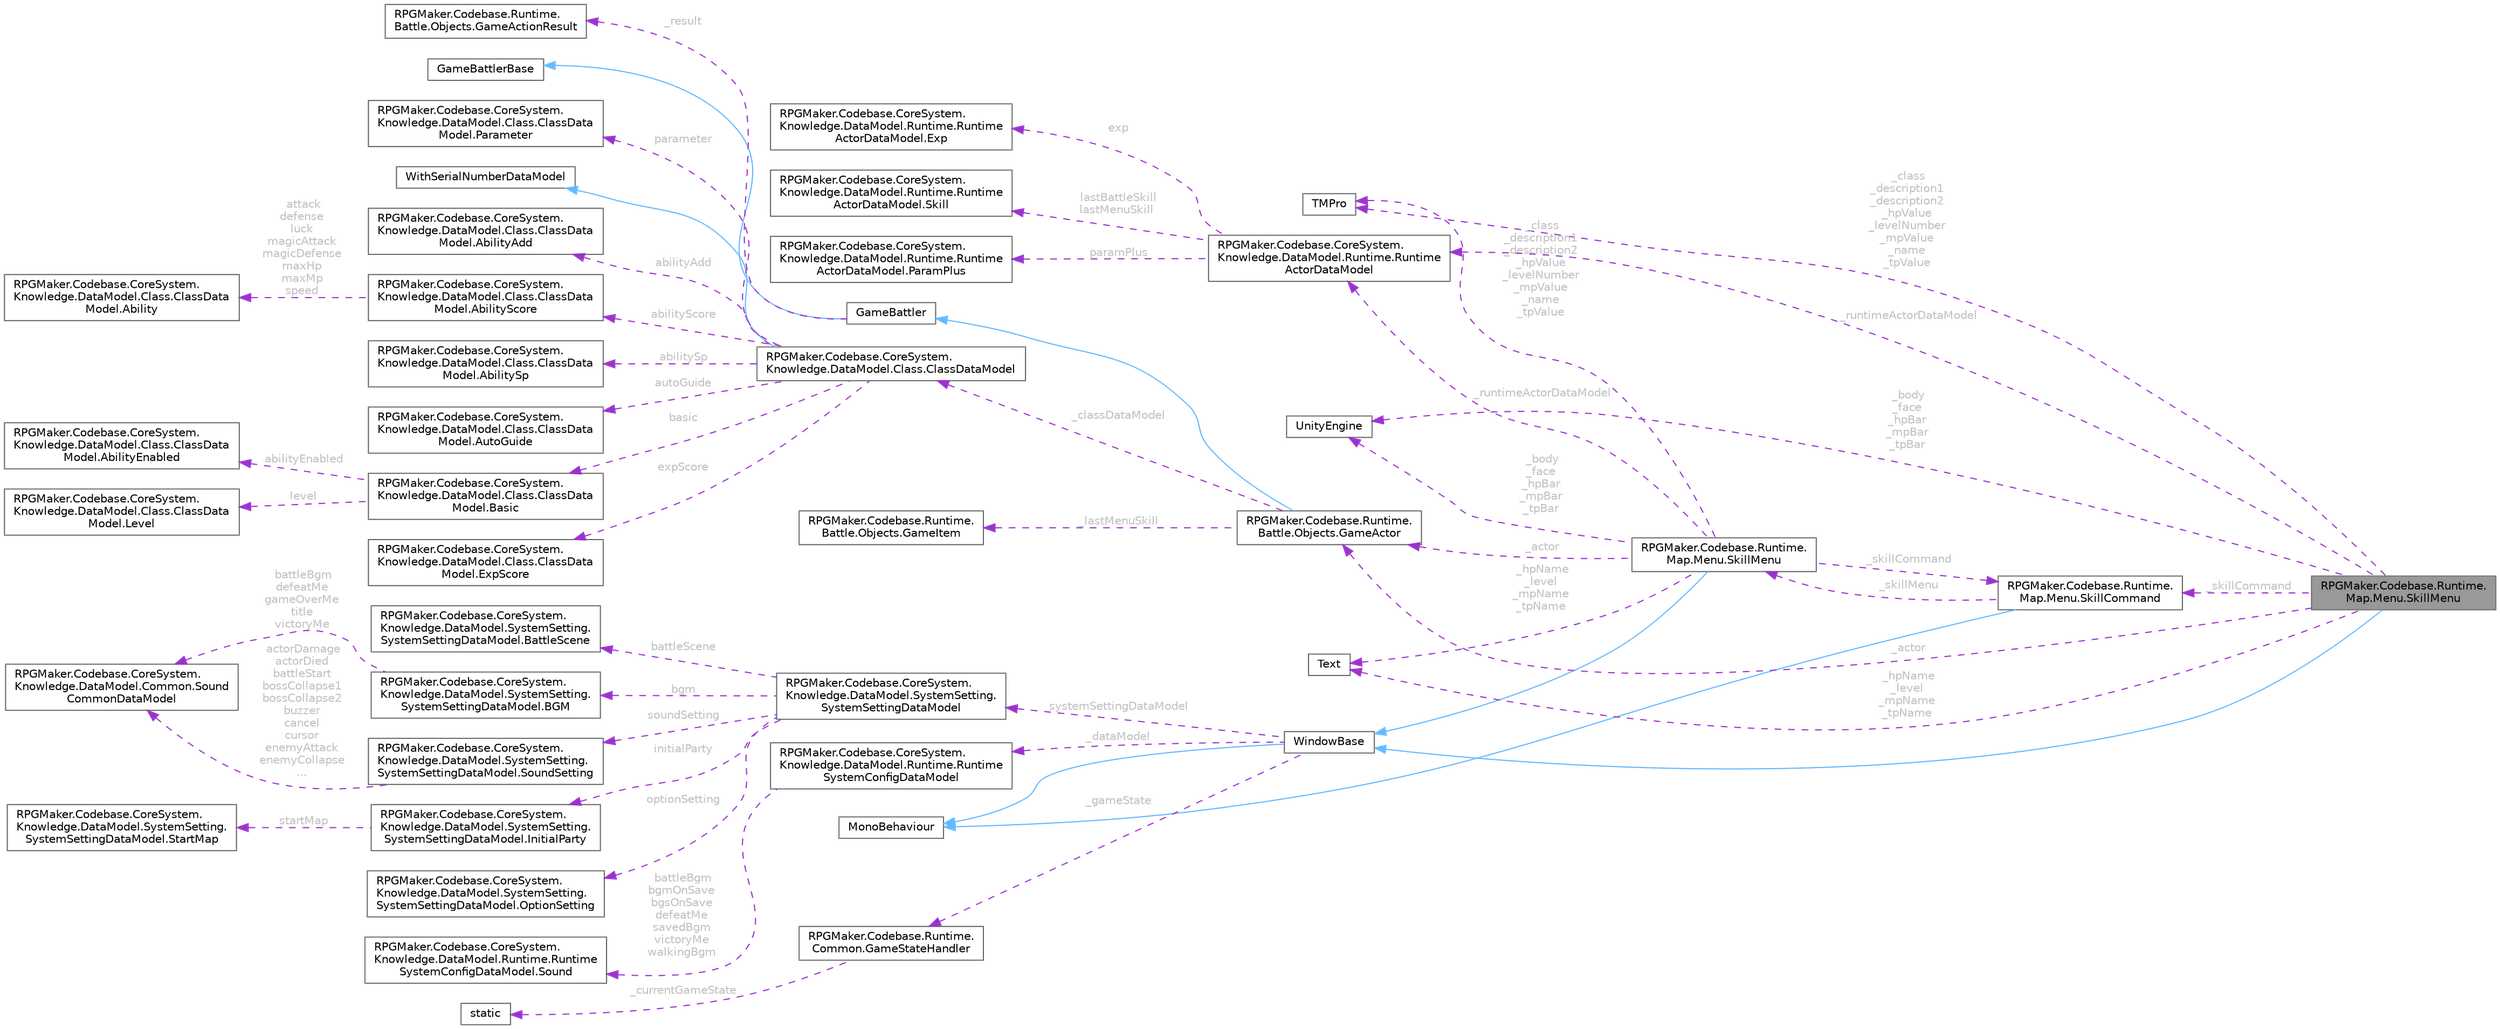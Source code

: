 digraph "RPGMaker.Codebase.Runtime.Map.Menu.SkillMenu"
{
 // LATEX_PDF_SIZE
  bgcolor="transparent";
  edge [fontname=Helvetica,fontsize=10,labelfontname=Helvetica,labelfontsize=10];
  node [fontname=Helvetica,fontsize=10,shape=box,height=0.2,width=0.4];
  rankdir="LR";
  Node1 [id="Node000001",label="RPGMaker.Codebase.Runtime.\lMap.Menu.SkillMenu",height=0.2,width=0.4,color="gray40", fillcolor="grey60", style="filled", fontcolor="black",tooltip="スキル・メニュー"];
  Node2 -> Node1 [id="edge1_Node000001_Node000002",dir="back",color="steelblue1",style="solid",tooltip=" "];
  Node2 [id="Node000002",label="WindowBase",height=0.2,width=0.4,color="gray40", fillcolor="white", style="filled",URL="$d4/d52/class_r_p_g_maker_1_1_codebase_1_1_runtime_1_1_common_1_1_window_base.html",tooltip="😁 ウィンドウ・ベース"];
  Node3 -> Node2 [id="edge2_Node000002_Node000003",dir="back",color="steelblue1",style="solid",tooltip=" "];
  Node3 [id="Node000003",label="MonoBehaviour",height=0.2,width=0.4,color="gray40", fillcolor="white", style="filled",tooltip=" "];
  Node4 -> Node2 [id="edge3_Node000002_Node000004",dir="back",color="darkorchid3",style="dashed",tooltip=" ",label=" _gameState",fontcolor="grey" ];
  Node4 [id="Node000004",label="RPGMaker.Codebase.Runtime.\lCommon.GameStateHandler",height=0.2,width=0.4,color="gray40", fillcolor="white", style="filled",URL="$de/d2c/class_r_p_g_maker_1_1_codebase_1_1_runtime_1_1_common_1_1_game_state_handler.html",tooltip="😁 ゲーム実行中の、ゲームの状態を保持するクラス"];
  Node5 -> Node4 [id="edge4_Node000004_Node000005",dir="back",color="darkorchid3",style="dashed",tooltip=" ",label=" _currentGameState",fontcolor="grey" ];
  Node5 [id="Node000005",label="static",height=0.2,width=0.4,color="gray40", fillcolor="white", style="filled",tooltip=" "];
  Node6 -> Node2 [id="edge5_Node000002_Node000006",dir="back",color="darkorchid3",style="dashed",tooltip=" ",label=" systemSettingDataModel",fontcolor="grey" ];
  Node6 [id="Node000006",label="RPGMaker.Codebase.CoreSystem.\lKnowledge.DataModel.SystemSetting.\lSystemSettingDataModel",height=0.2,width=0.4,color="gray40", fillcolor="white", style="filled",URL="$d0/dd2/class_r_p_g_maker_1_1_codebase_1_1_core_system_1_1_knowledge_1_1_data_model_1_1_system_setting_1_1_system_setting_data_model.html",tooltip="😁 システム設定データ・モデル"];
  Node7 -> Node6 [id="edge6_Node000006_Node000007",dir="back",color="darkorchid3",style="dashed",tooltip=" ",label=" battleScene",fontcolor="grey" ];
  Node7 [id="Node000007",label="RPGMaker.Codebase.CoreSystem.\lKnowledge.DataModel.SystemSetting.\lSystemSettingDataModel.BattleScene",height=0.2,width=0.4,color="gray40", fillcolor="white", style="filled",URL="$df/d0c/class_r_p_g_maker_1_1_codebase_1_1_core_system_1_1_knowledge_1_1_data_model_1_1_system_setting_17ce0ed53697912195b01e8a552e37932.html",tooltip="😁 戦闘シーン"];
  Node8 -> Node6 [id="edge7_Node000006_Node000008",dir="back",color="darkorchid3",style="dashed",tooltip=" ",label=" bgm",fontcolor="grey" ];
  Node8 [id="Node000008",label="RPGMaker.Codebase.CoreSystem.\lKnowledge.DataModel.SystemSetting.\lSystemSettingDataModel.BGM",height=0.2,width=0.4,color="gray40", fillcolor="white", style="filled",URL="$d8/d7d/class_r_p_g_maker_1_1_codebase_1_1_core_system_1_1_knowledge_1_1_data_model_1_1_system_setting_13c37c0ac7a3e126c1b06c1462a6db3a9.html",tooltip="😁 背景音楽"];
  Node9 -> Node8 [id="edge8_Node000008_Node000009",dir="back",color="darkorchid3",style="dashed",tooltip=" ",label=" battleBgm\ndefeatMe\ngameOverMe\ntitle\nvictoryMe",fontcolor="grey" ];
  Node9 [id="Node000009",label="RPGMaker.Codebase.CoreSystem.\lKnowledge.DataModel.Common.Sound\lCommonDataModel",height=0.2,width=0.4,color="gray40", fillcolor="white", style="filled",URL="$df/dcd/class_r_p_g_maker_1_1_codebase_1_1_core_system_1_1_knowledge_1_1_data_model_1_1_common_1_1_sound_common_data_model.html",tooltip="😁 音共通データ・モデル"];
  Node10 -> Node6 [id="edge9_Node000006_Node000010",dir="back",color="darkorchid3",style="dashed",tooltip=" ",label=" initialParty",fontcolor="grey" ];
  Node10 [id="Node000010",label="RPGMaker.Codebase.CoreSystem.\lKnowledge.DataModel.SystemSetting.\lSystemSettingDataModel.InitialParty",height=0.2,width=0.4,color="gray40", fillcolor="white", style="filled",URL="$dc/dfb/class_r_p_g_maker_1_1_codebase_1_1_core_system_1_1_knowledge_1_1_data_model_1_1_system_setting_1539107dbc80fc9072f4fd2f8782921fe.html",tooltip="😁 初期パーティー"];
  Node11 -> Node10 [id="edge10_Node000010_Node000011",dir="back",color="darkorchid3",style="dashed",tooltip=" ",label=" startMap",fontcolor="grey" ];
  Node11 [id="Node000011",label="RPGMaker.Codebase.CoreSystem.\lKnowledge.DataModel.SystemSetting.\lSystemSettingDataModel.StartMap",height=0.2,width=0.4,color="gray40", fillcolor="white", style="filled",URL="$dd/d74/class_r_p_g_maker_1_1_codebase_1_1_core_system_1_1_knowledge_1_1_data_model_1_1_system_setting_1783ee6b6efe4675c8c39db7c7a3a93f6.html",tooltip="😁 開始マップ"];
  Node12 -> Node6 [id="edge11_Node000006_Node000012",dir="back",color="darkorchid3",style="dashed",tooltip=" ",label=" optionSetting",fontcolor="grey" ];
  Node12 [id="Node000012",label="RPGMaker.Codebase.CoreSystem.\lKnowledge.DataModel.SystemSetting.\lSystemSettingDataModel.OptionSetting",height=0.2,width=0.4,color="gray40", fillcolor="white", style="filled",URL="$d8/d86/class_r_p_g_maker_1_1_codebase_1_1_core_system_1_1_knowledge_1_1_data_model_1_1_system_setting_10d0bcdd35160aa829ac5668189dd2dd2.html",tooltip="😁 オプション設定"];
  Node13 -> Node6 [id="edge12_Node000006_Node000013",dir="back",color="darkorchid3",style="dashed",tooltip=" ",label=" soundSetting",fontcolor="grey" ];
  Node13 [id="Node000013",label="RPGMaker.Codebase.CoreSystem.\lKnowledge.DataModel.SystemSetting.\lSystemSettingDataModel.SoundSetting",height=0.2,width=0.4,color="gray40", fillcolor="white", style="filled",URL="$d9/d59/class_r_p_g_maker_1_1_codebase_1_1_core_system_1_1_knowledge_1_1_data_model_1_1_system_setting_1fc90e68ad3a4642899cf508b2c75ae0f.html",tooltip="😁 音設定"];
  Node9 -> Node13 [id="edge13_Node000013_Node000009",dir="back",color="darkorchid3",style="dashed",tooltip=" ",label=" actorDamage\nactorDied\nbattleStart\nbossCollapse1\nbossCollapse2\nbuzzer\ncancel\ncursor\nenemyAttack\nenemyCollapse\n...",fontcolor="grey" ];
  Node14 -> Node2 [id="edge14_Node000002_Node000014",dir="back",color="darkorchid3",style="dashed",tooltip=" ",label=" _dataModel",fontcolor="grey" ];
  Node14 [id="Node000014",label="RPGMaker.Codebase.CoreSystem.\lKnowledge.DataModel.Runtime.Runtime\lSystemConfigDataModel",height=0.2,width=0.4,color="gray40", fillcolor="white", style="filled",URL="$dc/d28/class_r_p_g_maker_1_1_codebase_1_1_core_system_1_1_knowledge_1_1_data_model_1_1_runtime_1_1_runtime_system_config_data_model.html",tooltip="😁 実行時システム設定データ・モデル"];
  Node15 -> Node14 [id="edge15_Node000014_Node000015",dir="back",color="darkorchid3",style="dashed",tooltip=" ",label=" battleBgm\nbgmOnSave\nbgsOnSave\ndefeatMe\nsavedBgm\nvictoryMe\nwalkingBgm",fontcolor="grey" ];
  Node15 [id="Node000015",label="RPGMaker.Codebase.CoreSystem.\lKnowledge.DataModel.Runtime.Runtime\lSystemConfigDataModel.Sound",height=0.2,width=0.4,color="gray40", fillcolor="white", style="filled",URL="$de/d30/class_r_p_g_maker_1_1_codebase_1_1_core_system_1_1_knowledge_1_1_data_model_1_1_runtime_1_1_runtc183c944cc34eae5d27229c3eef23a60.html",tooltip="😁 音"];
  Node16 -> Node1 [id="edge16_Node000001_Node000016",dir="back",color="darkorchid3",style="dashed",tooltip=" ",label=" _class\n_description1\n_description2\n_hpValue\n_levelNumber\n_mpValue\n_name\n_tpValue",fontcolor="grey" ];
  Node16 [id="Node000016",label="TMPro",height=0.2,width=0.4,color="gray40", fillcolor="white", style="filled",tooltip=" "];
  Node17 -> Node1 [id="edge17_Node000001_Node000017",dir="back",color="darkorchid3",style="dashed",tooltip=" ",label=" _body\n_face\n_hpBar\n_mpBar\n_tpBar",fontcolor="grey" ];
  Node17 [id="Node000017",label="UnityEngine",height=0.2,width=0.4,color="gray40", fillcolor="white", style="filled",tooltip=" "];
  Node18 -> Node1 [id="edge18_Node000001_Node000018",dir="back",color="darkorchid3",style="dashed",tooltip=" ",label=" _hpName\n_level\n_mpName\n_tpName",fontcolor="grey" ];
  Node18 [id="Node000018",label="Text",height=0.2,width=0.4,color="gray40", fillcolor="white", style="filled",tooltip=" "];
  Node19 -> Node1 [id="edge19_Node000001_Node000019",dir="back",color="darkorchid3",style="dashed",tooltip=" ",label=" _runtimeActorDataModel",fontcolor="grey" ];
  Node19 [id="Node000019",label="RPGMaker.Codebase.CoreSystem.\lKnowledge.DataModel.Runtime.Runtime\lActorDataModel",height=0.2,width=0.4,color="gray40", fillcolor="white", style="filled",URL="$de/d8f/class_r_p_g_maker_1_1_codebase_1_1_core_system_1_1_knowledge_1_1_data_model_1_1_runtime_1_1_runtime_actor_data_model.html",tooltip="😁 実行時アクター・データ・モデル"];
  Node20 -> Node19 [id="edge20_Node000019_Node000020",dir="back",color="darkorchid3",style="dashed",tooltip=" ",label=" exp",fontcolor="grey" ];
  Node20 [id="Node000020",label="RPGMaker.Codebase.CoreSystem.\lKnowledge.DataModel.Runtime.Runtime\lActorDataModel.Exp",height=0.2,width=0.4,color="gray40", fillcolor="white", style="filled",URL="$d3/d3e/class_r_p_g_maker_1_1_codebase_1_1_core_system_1_1_knowledge_1_1_data_model_1_1_runtime_1_1_runtime_actor_data_model_1_1_exp.html",tooltip="😁 経験値"];
  Node21 -> Node19 [id="edge21_Node000019_Node000021",dir="back",color="darkorchid3",style="dashed",tooltip=" ",label=" lastBattleSkill\nlastMenuSkill",fontcolor="grey" ];
  Node21 [id="Node000021",label="RPGMaker.Codebase.CoreSystem.\lKnowledge.DataModel.Runtime.Runtime\lActorDataModel.Skill",height=0.2,width=0.4,color="gray40", fillcolor="white", style="filled",URL="$d0/dcc/class_r_p_g_maker_1_1_codebase_1_1_core_system_1_1_knowledge_1_1_data_model_1_1_runtime_1_1_runtime_actor_data_model_1_1_skill.html",tooltip="😁 スキル"];
  Node22 -> Node19 [id="edge22_Node000019_Node000022",dir="back",color="darkorchid3",style="dashed",tooltip=" ",label=" paramPlus",fontcolor="grey" ];
  Node22 [id="Node000022",label="RPGMaker.Codebase.CoreSystem.\lKnowledge.DataModel.Runtime.Runtime\lActorDataModel.ParamPlus",height=0.2,width=0.4,color="gray40", fillcolor="white", style="filled",URL="$d4/df6/class_r_p_g_maker_1_1_codebase_1_1_core_system_1_1_knowledge_1_1_data_model_1_1_runtime_1_1_runt028626bb8ddb1d96c152ecaf3e94d30f.html",tooltip="😁 引数足す"];
  Node23 -> Node1 [id="edge23_Node000001_Node000023",dir="back",color="darkorchid3",style="dashed",tooltip=" ",label=" _skillCommand",fontcolor="grey" ];
  Node23 [id="Node000023",label="RPGMaker.Codebase.Runtime.\lMap.Menu.SkillCommand",height=0.2,width=0.4,color="gray40", fillcolor="white", style="filled",URL="$dd/d31/class_r_p_g_maker_1_1_codebase_1_1_runtime_1_1_map_1_1_menu_1_1_skill_command.html",tooltip="スキル・コマンド"];
  Node3 -> Node23 [id="edge24_Node000023_Node000003",dir="back",color="steelblue1",style="solid",tooltip=" "];
  Node24 -> Node23 [id="edge25_Node000023_Node000024",dir="back",color="darkorchid3",style="dashed",tooltip=" ",label=" _skillMenu",fontcolor="grey" ];
  Node24 [id="Node000024",label="RPGMaker.Codebase.Runtime.\lMap.Menu.SkillMenu",height=0.2,width=0.4,color="gray40", fillcolor="white", style="filled",URL="$db/d40/class_r_p_g_maker_1_1_codebase_1_1_runtime_1_1_map_1_1_menu_1_1_skill_menu.html",tooltip="スキル・メニュー"];
  Node2 -> Node24 [id="edge26_Node000024_Node000002",dir="back",color="steelblue1",style="solid",tooltip=" "];
  Node16 -> Node24 [id="edge27_Node000024_Node000016",dir="back",color="darkorchid3",style="dashed",tooltip=" ",label=" _class\n_description1\n_description2\n_hpValue\n_levelNumber\n_mpValue\n_name\n_tpValue",fontcolor="grey" ];
  Node17 -> Node24 [id="edge28_Node000024_Node000017",dir="back",color="darkorchid3",style="dashed",tooltip=" ",label=" _body\n_face\n_hpBar\n_mpBar\n_tpBar",fontcolor="grey" ];
  Node18 -> Node24 [id="edge29_Node000024_Node000018",dir="back",color="darkorchid3",style="dashed",tooltip=" ",label=" _hpName\n_level\n_mpName\n_tpName",fontcolor="grey" ];
  Node19 -> Node24 [id="edge30_Node000024_Node000019",dir="back",color="darkorchid3",style="dashed",tooltip=" ",label=" _runtimeActorDataModel",fontcolor="grey" ];
  Node23 -> Node24 [id="edge31_Node000024_Node000023",dir="back",color="darkorchid3",style="dashed",tooltip=" ",label=" _skillCommand",fontcolor="grey" ];
  Node25 -> Node24 [id="edge32_Node000024_Node000025",dir="back",color="darkorchid3",style="dashed",tooltip=" ",label=" _actor",fontcolor="grey" ];
  Node25 [id="Node000025",label="RPGMaker.Codebase.Runtime.\lBattle.Objects.GameActor",height=0.2,width=0.4,color="gray40", fillcolor="white", style="filled",URL="$db/dfc/class_r_p_g_maker_1_1_codebase_1_1_runtime_1_1_battle_1_1_objects_1_1_game_actor.html",tooltip="😁 アクターのパラメータの取得、画像の設定、戦闘の処理とサイドビュー時の画像処理を行うクラス"];
  Node26 -> Node25 [id="edge33_Node000025_Node000026",dir="back",color="steelblue1",style="solid",tooltip=" "];
  Node26 [id="Node000026",label="GameBattler",height=0.2,width=0.4,color="gray40", fillcolor="white", style="filled",URL="$d6/de6/class_r_p_g_maker_1_1_codebase_1_1_runtime_1_1_battle_1_1_objects_1_1_game_battler.html",tooltip="😁 戦闘シーンでのアイコンやアニメーションを含む、バトラーの動作を制御する"];
  Node27 -> Node26 [id="edge34_Node000026_Node000027",dir="back",color="steelblue1",style="solid",tooltip=" "];
  Node27 [id="Node000027",label="GameBattlerBase",height=0.2,width=0.4,color="gray40", fillcolor="white", style="filled",URL="$d2/d70/class_r_p_g_maker_1_1_codebase_1_1_runtime_1_1_battle_1_1_objects_1_1_game_battler_base.html",tooltip="😁 BattleManager に保持され、戦闘シーンでのパラメータの計算に利用される"];
  Node28 -> Node26 [id="edge35_Node000026_Node000028",dir="back",color="darkorchid3",style="dashed",tooltip=" ",label=" _result",fontcolor="grey" ];
  Node28 [id="Node000028",label="RPGMaker.Codebase.Runtime.\lBattle.Objects.GameActionResult",height=0.2,width=0.4,color="gray40", fillcolor="white", style="filled",URL="$db/d27/class_r_p_g_maker_1_1_codebase_1_1_runtime_1_1_battle_1_1_objects_1_1_game_action_result.html",tooltip="😁 Game_Action の結果を記述したオブジェクト"];
  Node29 -> Node25 [id="edge36_Node000025_Node000029",dir="back",color="darkorchid3",style="dashed",tooltip=" ",label=" _classDataModel",fontcolor="grey" ];
  Node29 [id="Node000029",label="RPGMaker.Codebase.CoreSystem.\lKnowledge.DataModel.Class.ClassDataModel",height=0.2,width=0.4,color="gray40", fillcolor="white", style="filled",URL="$df/d3c/class_r_p_g_maker_1_1_codebase_1_1_core_system_1_1_knowledge_1_1_data_model_1_1_class_1_1_class_data_model.html",tooltip="😁 クラス・データ・モデル"];
  Node30 -> Node29 [id="edge37_Node000029_Node000030",dir="back",color="steelblue1",style="solid",tooltip=" "];
  Node30 [id="Node000030",label="WithSerialNumberDataModel",height=0.2,width=0.4,color="gray40", fillcolor="white", style="filled",tooltip=" "];
  Node31 -> Node29 [id="edge38_Node000029_Node000031",dir="back",color="darkorchid3",style="dashed",tooltip=" ",label=" abilityAdd",fontcolor="grey" ];
  Node31 [id="Node000031",label="RPGMaker.Codebase.CoreSystem.\lKnowledge.DataModel.Class.ClassData\lModel.AbilityAdd",height=0.2,width=0.4,color="gray40", fillcolor="white", style="filled",URL="$d7/dd4/class_r_p_g_maker_1_1_codebase_1_1_core_system_1_1_knowledge_1_1_data_model_1_1_class_1_1_class_data_model_1_1_ability_add.html",tooltip="😁 能力追加"];
  Node32 -> Node29 [id="edge39_Node000029_Node000032",dir="back",color="darkorchid3",style="dashed",tooltip=" ",label=" abilityScore",fontcolor="grey" ];
  Node32 [id="Node000032",label="RPGMaker.Codebase.CoreSystem.\lKnowledge.DataModel.Class.ClassData\lModel.AbilityScore",height=0.2,width=0.4,color="gray40", fillcolor="white", style="filled",URL="$df/d20/class_r_p_g_maker_1_1_codebase_1_1_core_system_1_1_knowledge_1_1_data_model_1_1_class_1_1_class_data_model_1_1_ability_score.html",tooltip="😁 能力スコア"];
  Node33 -> Node32 [id="edge40_Node000032_Node000033",dir="back",color="darkorchid3",style="dashed",tooltip=" ",label=" attack\ndefense\nluck\nmagicAttack\nmagicDefense\nmaxHp\nmaxMp\nspeed",fontcolor="grey" ];
  Node33 [id="Node000033",label="RPGMaker.Codebase.CoreSystem.\lKnowledge.DataModel.Class.ClassData\lModel.Ability",height=0.2,width=0.4,color="gray40", fillcolor="white", style="filled",URL="$d9/d0e/class_r_p_g_maker_1_1_codebase_1_1_core_system_1_1_knowledge_1_1_data_model_1_1_class_1_1_class_data_model_1_1_ability.html",tooltip="😁 能力"];
  Node34 -> Node29 [id="edge41_Node000029_Node000034",dir="back",color="darkorchid3",style="dashed",tooltip=" ",label=" abilitySp",fontcolor="grey" ];
  Node34 [id="Node000034",label="RPGMaker.Codebase.CoreSystem.\lKnowledge.DataModel.Class.ClassData\lModel.AbilitySp",height=0.2,width=0.4,color="gray40", fillcolor="white", style="filled",URL="$da/d3f/class_r_p_g_maker_1_1_codebase_1_1_core_system_1_1_knowledge_1_1_data_model_1_1_class_1_1_class_data_model_1_1_ability_sp.html",tooltip="😁 能力ＳＰ"];
  Node35 -> Node29 [id="edge42_Node000029_Node000035",dir="back",color="darkorchid3",style="dashed",tooltip=" ",label=" autoGuide",fontcolor="grey" ];
  Node35 [id="Node000035",label="RPGMaker.Codebase.CoreSystem.\lKnowledge.DataModel.Class.ClassData\lModel.AutoGuide",height=0.2,width=0.4,color="gray40", fillcolor="white", style="filled",URL="$da/d13/class_r_p_g_maker_1_1_codebase_1_1_core_system_1_1_knowledge_1_1_data_model_1_1_class_1_1_class_data_model_1_1_auto_guide.html",tooltip="😁 自動ガイド"];
  Node36 -> Node29 [id="edge43_Node000029_Node000036",dir="back",color="darkorchid3",style="dashed",tooltip=" ",label=" basic",fontcolor="grey" ];
  Node36 [id="Node000036",label="RPGMaker.Codebase.CoreSystem.\lKnowledge.DataModel.Class.ClassData\lModel.Basic",height=0.2,width=0.4,color="gray40", fillcolor="white", style="filled",URL="$da/d8f/class_r_p_g_maker_1_1_codebase_1_1_core_system_1_1_knowledge_1_1_data_model_1_1_class_1_1_class_data_model_1_1_basic.html",tooltip="😁 基本"];
  Node37 -> Node36 [id="edge44_Node000036_Node000037",dir="back",color="darkorchid3",style="dashed",tooltip=" ",label=" abilityEnabled",fontcolor="grey" ];
  Node37 [id="Node000037",label="RPGMaker.Codebase.CoreSystem.\lKnowledge.DataModel.Class.ClassData\lModel.AbilityEnabled",height=0.2,width=0.4,color="gray40", fillcolor="white", style="filled",URL="$db/d2b/class_r_p_g_maker_1_1_codebase_1_1_core_system_1_1_knowledge_1_1_data_model_1_1_class_1_1_class_data_model_1_1_ability_enabled.html",tooltip="😁 能力活性化済み"];
  Node38 -> Node36 [id="edge45_Node000036_Node000038",dir="back",color="darkorchid3",style="dashed",tooltip=" ",label=" level",fontcolor="grey" ];
  Node38 [id="Node000038",label="RPGMaker.Codebase.CoreSystem.\lKnowledge.DataModel.Class.ClassData\lModel.Level",height=0.2,width=0.4,color="gray40", fillcolor="white", style="filled",URL="$d3/d0a/class_r_p_g_maker_1_1_codebase_1_1_core_system_1_1_knowledge_1_1_data_model_1_1_class_1_1_class_data_model_1_1_level.html",tooltip="😁 レベル"];
  Node39 -> Node29 [id="edge46_Node000029_Node000039",dir="back",color="darkorchid3",style="dashed",tooltip=" ",label=" expScore",fontcolor="grey" ];
  Node39 [id="Node000039",label="RPGMaker.Codebase.CoreSystem.\lKnowledge.DataModel.Class.ClassData\lModel.ExpScore",height=0.2,width=0.4,color="gray40", fillcolor="white", style="filled",URL="$de/d1b/class_r_p_g_maker_1_1_codebase_1_1_core_system_1_1_knowledge_1_1_data_model_1_1_class_1_1_class_data_model_1_1_exp_score.html",tooltip="😁 経験値スコア"];
  Node40 -> Node29 [id="edge47_Node000029_Node000040",dir="back",color="darkorchid3",style="dashed",tooltip=" ",label=" parameter",fontcolor="grey" ];
  Node40 [id="Node000040",label="RPGMaker.Codebase.CoreSystem.\lKnowledge.DataModel.Class.ClassData\lModel.Parameter",height=0.2,width=0.4,color="gray40", fillcolor="white", style="filled",URL="$dc/d9d/class_r_p_g_maker_1_1_codebase_1_1_core_system_1_1_knowledge_1_1_data_model_1_1_class_1_1_class_data_model_1_1_parameter.html",tooltip="😁 引数"];
  Node41 -> Node25 [id="edge48_Node000025_Node000041",dir="back",color="darkorchid3",style="dashed",tooltip=" ",label=" _lastMenuSkill",fontcolor="grey" ];
  Node41 [id="Node000041",label="RPGMaker.Codebase.Runtime.\lBattle.Objects.GameItem",height=0.2,width=0.4,color="gray40", fillcolor="white", style="filled",URL="$df/d31/class_r_p_g_maker_1_1_codebase_1_1_runtime_1_1_battle_1_1_objects_1_1_game_item.html",tooltip="😁 アイテム全般とスキルをまとめて扱うクラス"];
  Node25 -> Node1 [id="edge49_Node000001_Node000025",dir="back",color="darkorchid3",style="dashed",tooltip=" ",label=" _actor",fontcolor="grey" ];
}

